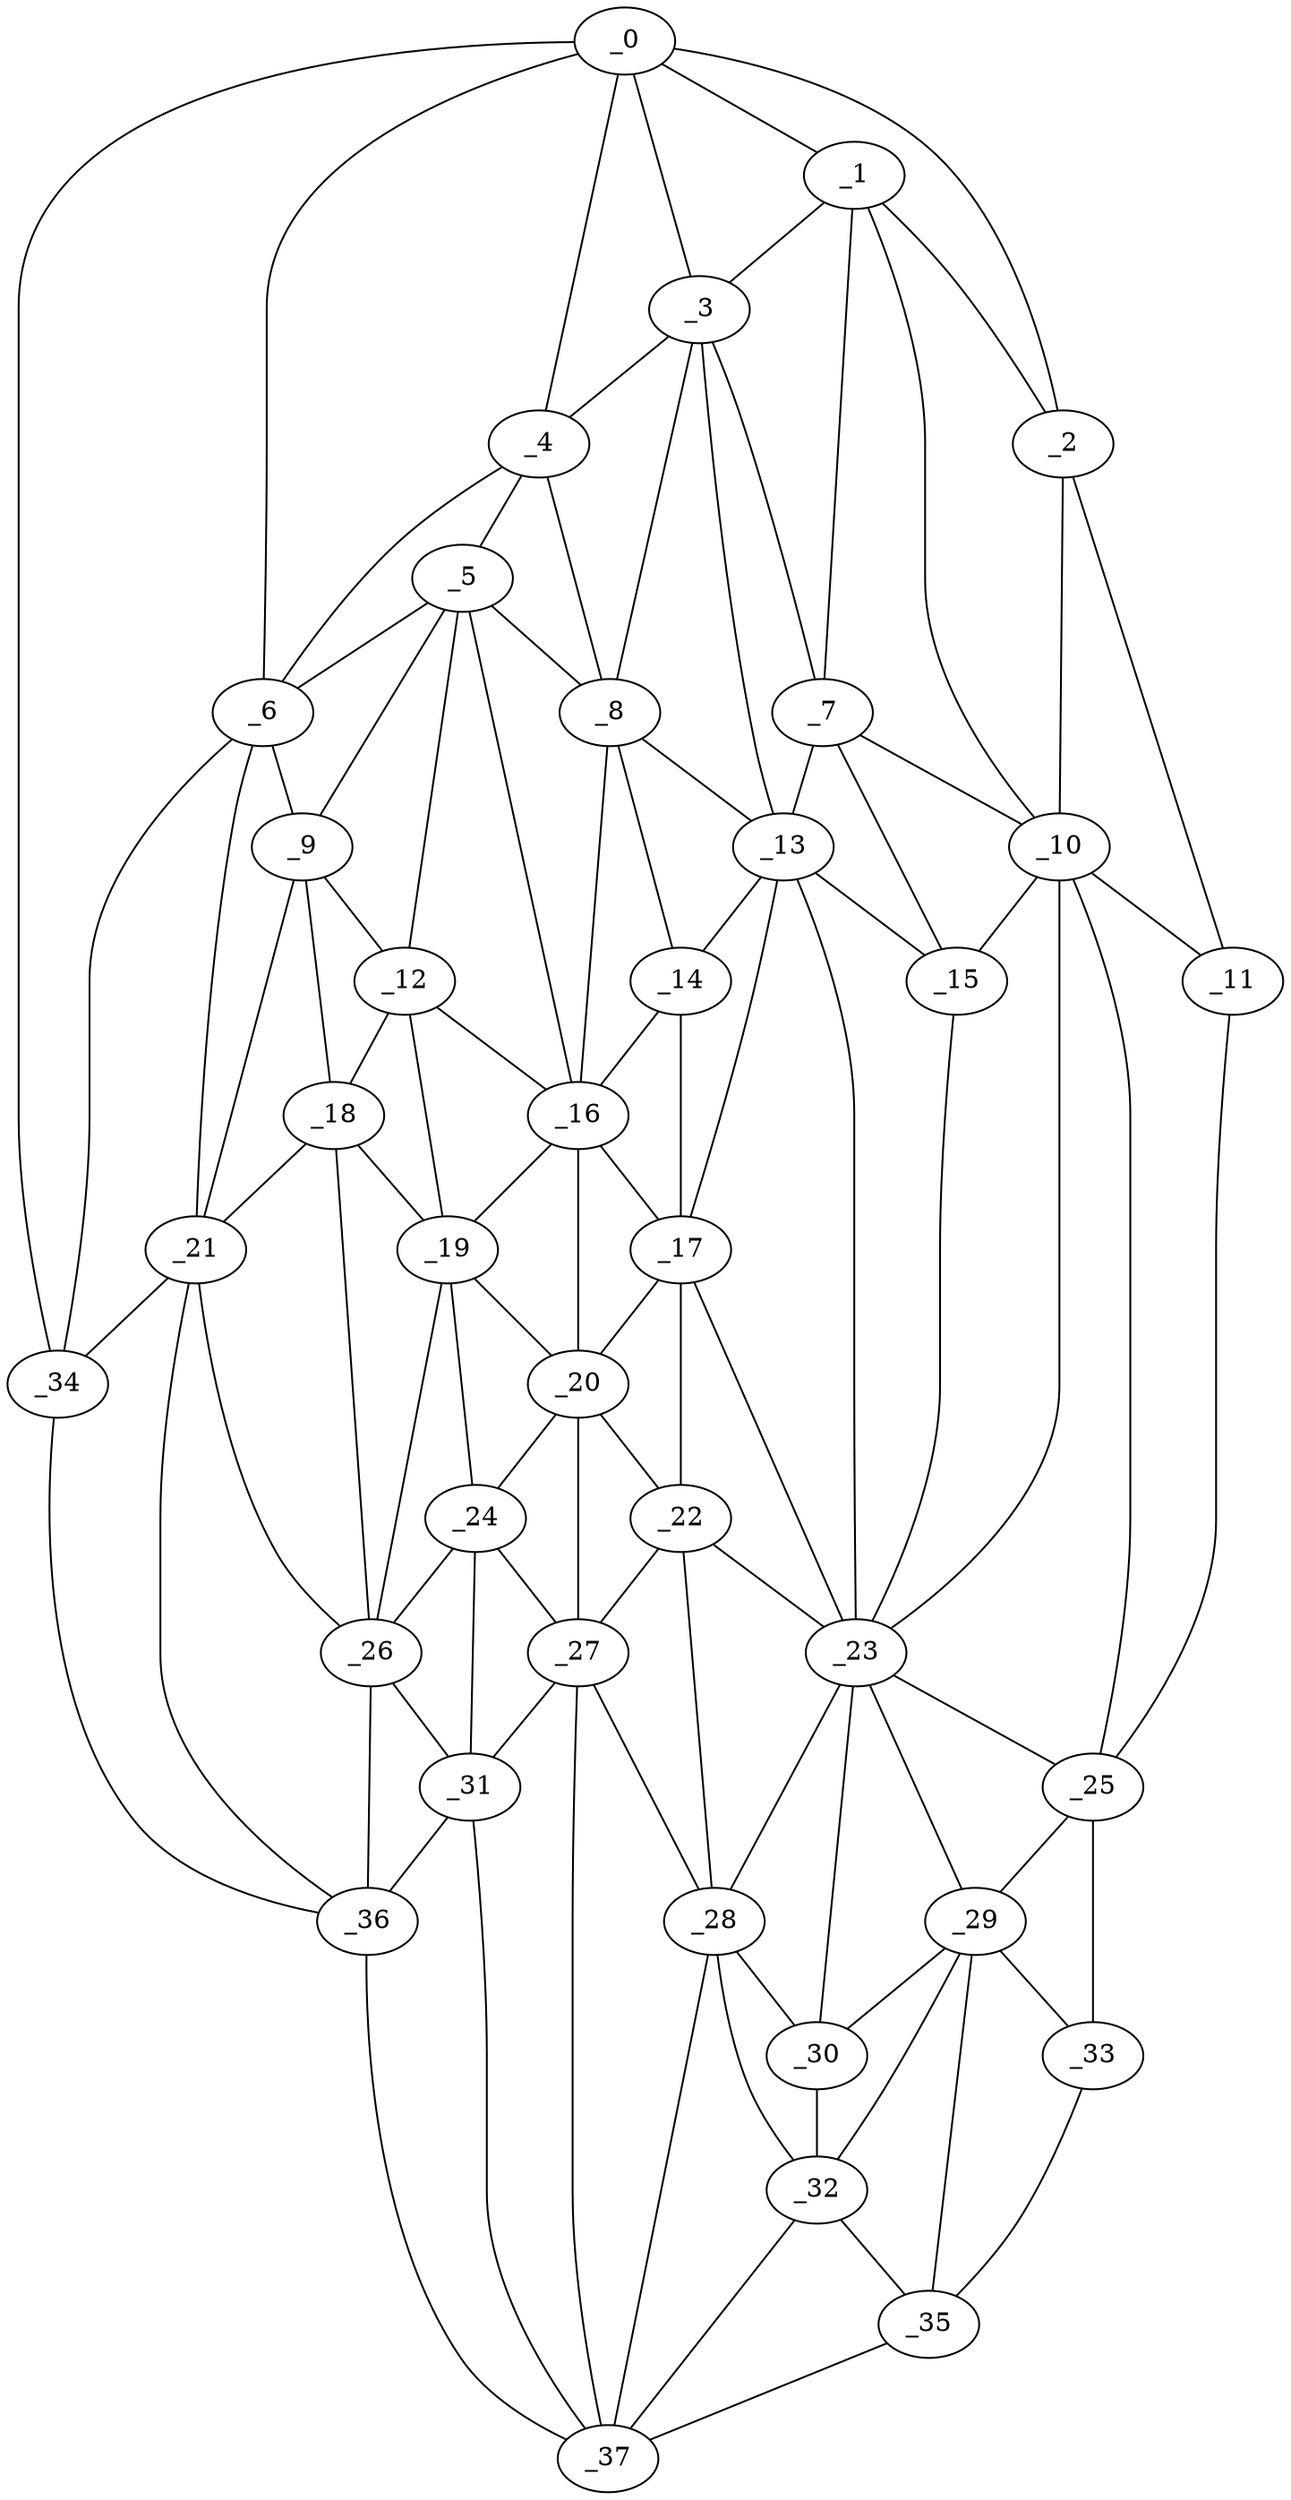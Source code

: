 graph "obj90__10.gxl" {
	_0	 [x=32,
		y=40];
	_1	 [x=35,
		y=114];
	_0 -- _1	 [valence=2];
	_2	 [x=35,
		y=122];
	_0 -- _2	 [valence=1];
	_3	 [x=44,
		y=96];
	_0 -- _3	 [valence=1];
	_4	 [x=45,
		y=62];
	_0 -- _4	 [valence=2];
	_6	 [x=51,
		y=53];
	_0 -- _6	 [valence=2];
	_34	 [x=99,
		y=7];
	_0 -- _34	 [valence=1];
	_1 -- _2	 [valence=1];
	_1 -- _3	 [valence=2];
	_7	 [x=51,
		y=105];
	_1 -- _7	 [valence=2];
	_10	 [x=56,
		y=119];
	_1 -- _10	 [valence=2];
	_2 -- _10	 [valence=2];
	_11	 [x=56,
		y=124];
	_2 -- _11	 [valence=1];
	_3 -- _4	 [valence=2];
	_3 -- _7	 [valence=2];
	_8	 [x=53,
		y=86];
	_3 -- _8	 [valence=2];
	_13	 [x=58,
		y=92];
	_3 -- _13	 [valence=1];
	_5	 [x=50,
		y=63];
	_4 -- _5	 [valence=1];
	_4 -- _6	 [valence=2];
	_4 -- _8	 [valence=2];
	_5 -- _6	 [valence=2];
	_5 -- _8	 [valence=2];
	_9	 [x=56,
		y=57];
	_5 -- _9	 [valence=2];
	_12	 [x=57,
		y=63];
	_5 -- _12	 [valence=2];
	_16	 [x=62,
		y=78];
	_5 -- _16	 [valence=1];
	_6 -- _9	 [valence=1];
	_21	 [x=70,
		y=54];
	_6 -- _21	 [valence=2];
	_6 -- _34	 [valence=1];
	_7 -- _10	 [valence=2];
	_7 -- _13	 [valence=2];
	_15	 [x=60,
		y=107];
	_7 -- _15	 [valence=1];
	_8 -- _13	 [valence=2];
	_14	 [x=59,
		y=85];
	_8 -- _14	 [valence=2];
	_8 -- _16	 [valence=2];
	_9 -- _12	 [valence=2];
	_18	 [x=66,
		y=59];
	_9 -- _18	 [valence=2];
	_9 -- _21	 [valence=2];
	_10 -- _11	 [valence=2];
	_10 -- _15	 [valence=1];
	_23	 [x=71,
		y=107];
	_10 -- _23	 [valence=2];
	_25	 [x=73,
		y=125];
	_10 -- _25	 [valence=2];
	_11 -- _25	 [valence=1];
	_12 -- _16	 [valence=2];
	_12 -- _18	 [valence=1];
	_19	 [x=69,
		y=65];
	_12 -- _19	 [valence=2];
	_13 -- _14	 [valence=2];
	_13 -- _15	 [valence=2];
	_17	 [x=65,
		y=88];
	_13 -- _17	 [valence=2];
	_13 -- _23	 [valence=2];
	_14 -- _16	 [valence=2];
	_14 -- _17	 [valence=2];
	_15 -- _23	 [valence=2];
	_16 -- _17	 [valence=2];
	_16 -- _19	 [valence=1];
	_20	 [x=69,
		y=77];
	_16 -- _20	 [valence=1];
	_17 -- _20	 [valence=2];
	_22	 [x=71,
		y=88];
	_17 -- _22	 [valence=2];
	_17 -- _23	 [valence=2];
	_18 -- _19	 [valence=2];
	_18 -- _21	 [valence=2];
	_26	 [x=74,
		y=59];
	_18 -- _26	 [valence=2];
	_19 -- _20	 [valence=1];
	_24	 [x=73,
		y=64];
	_19 -- _24	 [valence=1];
	_19 -- _26	 [valence=1];
	_20 -- _22	 [valence=1];
	_20 -- _24	 [valence=2];
	_27	 [x=74,
		y=80];
	_20 -- _27	 [valence=1];
	_21 -- _26	 [valence=1];
	_21 -- _34	 [valence=2];
	_36	 [x=100,
		y=42];
	_21 -- _36	 [valence=1];
	_22 -- _23	 [valence=1];
	_22 -- _27	 [valence=1];
	_28	 [x=78,
		y=91];
	_22 -- _28	 [valence=2];
	_23 -- _25	 [valence=2];
	_23 -- _28	 [valence=2];
	_29	 [x=80,
		y=107];
	_23 -- _29	 [valence=2];
	_30	 [x=83,
		y=98];
	_23 -- _30	 [valence=2];
	_24 -- _26	 [valence=2];
	_24 -- _27	 [valence=2];
	_31	 [x=84,
		y=64];
	_24 -- _31	 [valence=2];
	_25 -- _29	 [valence=1];
	_33	 [x=98,
		y=124];
	_25 -- _33	 [valence=1];
	_26 -- _31	 [valence=2];
	_26 -- _36	 [valence=2];
	_27 -- _28	 [valence=2];
	_27 -- _31	 [valence=2];
	_37	 [x=100,
		y=70];
	_27 -- _37	 [valence=2];
	_28 -- _30	 [valence=2];
	_32	 [x=86,
		y=98];
	_28 -- _32	 [valence=2];
	_28 -- _37	 [valence=2];
	_29 -- _30	 [valence=2];
	_29 -- _32	 [valence=1];
	_29 -- _33	 [valence=2];
	_35	 [x=99,
		y=116];
	_29 -- _35	 [valence=2];
	_30 -- _32	 [valence=2];
	_31 -- _36	 [valence=1];
	_31 -- _37	 [valence=2];
	_32 -- _35	 [valence=2];
	_32 -- _37	 [valence=2];
	_33 -- _35	 [valence=1];
	_34 -- _36	 [valence=1];
	_35 -- _37	 [valence=1];
	_36 -- _37	 [valence=1];
}
